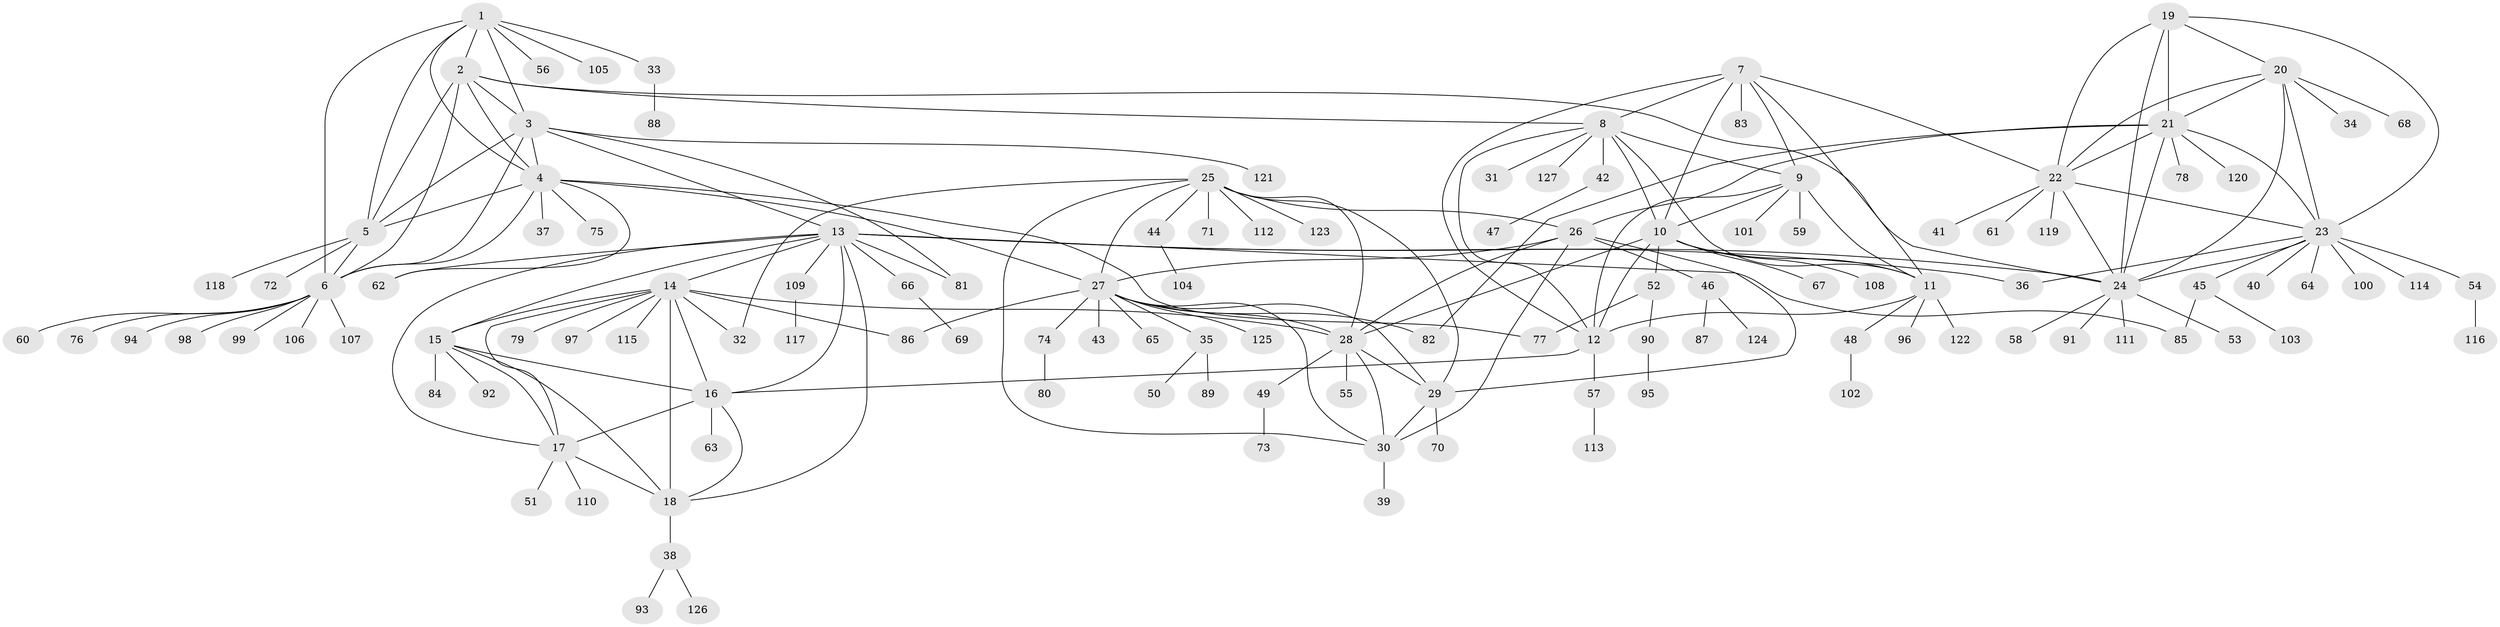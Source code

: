 // Generated by graph-tools (version 1.1) at 2025/02/03/09/25 03:02:39]
// undirected, 127 vertices, 190 edges
graph export_dot {
graph [start="1"]
  node [color=gray90,style=filled];
  1;
  2;
  3;
  4;
  5;
  6;
  7;
  8;
  9;
  10;
  11;
  12;
  13;
  14;
  15;
  16;
  17;
  18;
  19;
  20;
  21;
  22;
  23;
  24;
  25;
  26;
  27;
  28;
  29;
  30;
  31;
  32;
  33;
  34;
  35;
  36;
  37;
  38;
  39;
  40;
  41;
  42;
  43;
  44;
  45;
  46;
  47;
  48;
  49;
  50;
  51;
  52;
  53;
  54;
  55;
  56;
  57;
  58;
  59;
  60;
  61;
  62;
  63;
  64;
  65;
  66;
  67;
  68;
  69;
  70;
  71;
  72;
  73;
  74;
  75;
  76;
  77;
  78;
  79;
  80;
  81;
  82;
  83;
  84;
  85;
  86;
  87;
  88;
  89;
  90;
  91;
  92;
  93;
  94;
  95;
  96;
  97;
  98;
  99;
  100;
  101;
  102;
  103;
  104;
  105;
  106;
  107;
  108;
  109;
  110;
  111;
  112;
  113;
  114;
  115;
  116;
  117;
  118;
  119;
  120;
  121;
  122;
  123;
  124;
  125;
  126;
  127;
  1 -- 2;
  1 -- 3;
  1 -- 4;
  1 -- 5;
  1 -- 6;
  1 -- 33;
  1 -- 56;
  1 -- 105;
  2 -- 3;
  2 -- 4;
  2 -- 5;
  2 -- 6;
  2 -- 8;
  2 -- 24;
  3 -- 4;
  3 -- 5;
  3 -- 6;
  3 -- 13;
  3 -- 81;
  3 -- 121;
  4 -- 5;
  4 -- 6;
  4 -- 27;
  4 -- 37;
  4 -- 62;
  4 -- 75;
  4 -- 77;
  5 -- 6;
  5 -- 72;
  5 -- 118;
  6 -- 60;
  6 -- 76;
  6 -- 94;
  6 -- 98;
  6 -- 99;
  6 -- 106;
  6 -- 107;
  7 -- 8;
  7 -- 9;
  7 -- 10;
  7 -- 11;
  7 -- 12;
  7 -- 22;
  7 -- 83;
  8 -- 9;
  8 -- 10;
  8 -- 11;
  8 -- 12;
  8 -- 31;
  8 -- 42;
  8 -- 127;
  9 -- 10;
  9 -- 11;
  9 -- 12;
  9 -- 59;
  9 -- 101;
  10 -- 11;
  10 -- 12;
  10 -- 28;
  10 -- 52;
  10 -- 67;
  10 -- 108;
  11 -- 12;
  11 -- 48;
  11 -- 96;
  11 -- 122;
  12 -- 16;
  12 -- 57;
  13 -- 14;
  13 -- 15;
  13 -- 16;
  13 -- 17;
  13 -- 18;
  13 -- 24;
  13 -- 36;
  13 -- 62;
  13 -- 66;
  13 -- 81;
  13 -- 85;
  13 -- 109;
  14 -- 15;
  14 -- 16;
  14 -- 17;
  14 -- 18;
  14 -- 28;
  14 -- 32;
  14 -- 79;
  14 -- 86;
  14 -- 97;
  14 -- 115;
  15 -- 16;
  15 -- 17;
  15 -- 18;
  15 -- 84;
  15 -- 92;
  16 -- 17;
  16 -- 18;
  16 -- 63;
  17 -- 18;
  17 -- 51;
  17 -- 110;
  18 -- 38;
  19 -- 20;
  19 -- 21;
  19 -- 22;
  19 -- 23;
  19 -- 24;
  20 -- 21;
  20 -- 22;
  20 -- 23;
  20 -- 24;
  20 -- 34;
  20 -- 68;
  21 -- 22;
  21 -- 23;
  21 -- 24;
  21 -- 26;
  21 -- 78;
  21 -- 82;
  21 -- 120;
  22 -- 23;
  22 -- 24;
  22 -- 41;
  22 -- 61;
  22 -- 119;
  23 -- 24;
  23 -- 36;
  23 -- 40;
  23 -- 45;
  23 -- 54;
  23 -- 64;
  23 -- 100;
  23 -- 114;
  24 -- 53;
  24 -- 58;
  24 -- 91;
  24 -- 111;
  25 -- 26;
  25 -- 27;
  25 -- 28;
  25 -- 29;
  25 -- 30;
  25 -- 32;
  25 -- 44;
  25 -- 71;
  25 -- 112;
  25 -- 123;
  26 -- 27;
  26 -- 28;
  26 -- 29;
  26 -- 30;
  26 -- 46;
  27 -- 28;
  27 -- 29;
  27 -- 30;
  27 -- 35;
  27 -- 43;
  27 -- 65;
  27 -- 74;
  27 -- 82;
  27 -- 86;
  27 -- 125;
  28 -- 29;
  28 -- 30;
  28 -- 49;
  28 -- 55;
  29 -- 30;
  29 -- 70;
  30 -- 39;
  33 -- 88;
  35 -- 50;
  35 -- 89;
  38 -- 93;
  38 -- 126;
  42 -- 47;
  44 -- 104;
  45 -- 85;
  45 -- 103;
  46 -- 87;
  46 -- 124;
  48 -- 102;
  49 -- 73;
  52 -- 77;
  52 -- 90;
  54 -- 116;
  57 -- 113;
  66 -- 69;
  74 -- 80;
  90 -- 95;
  109 -- 117;
}
